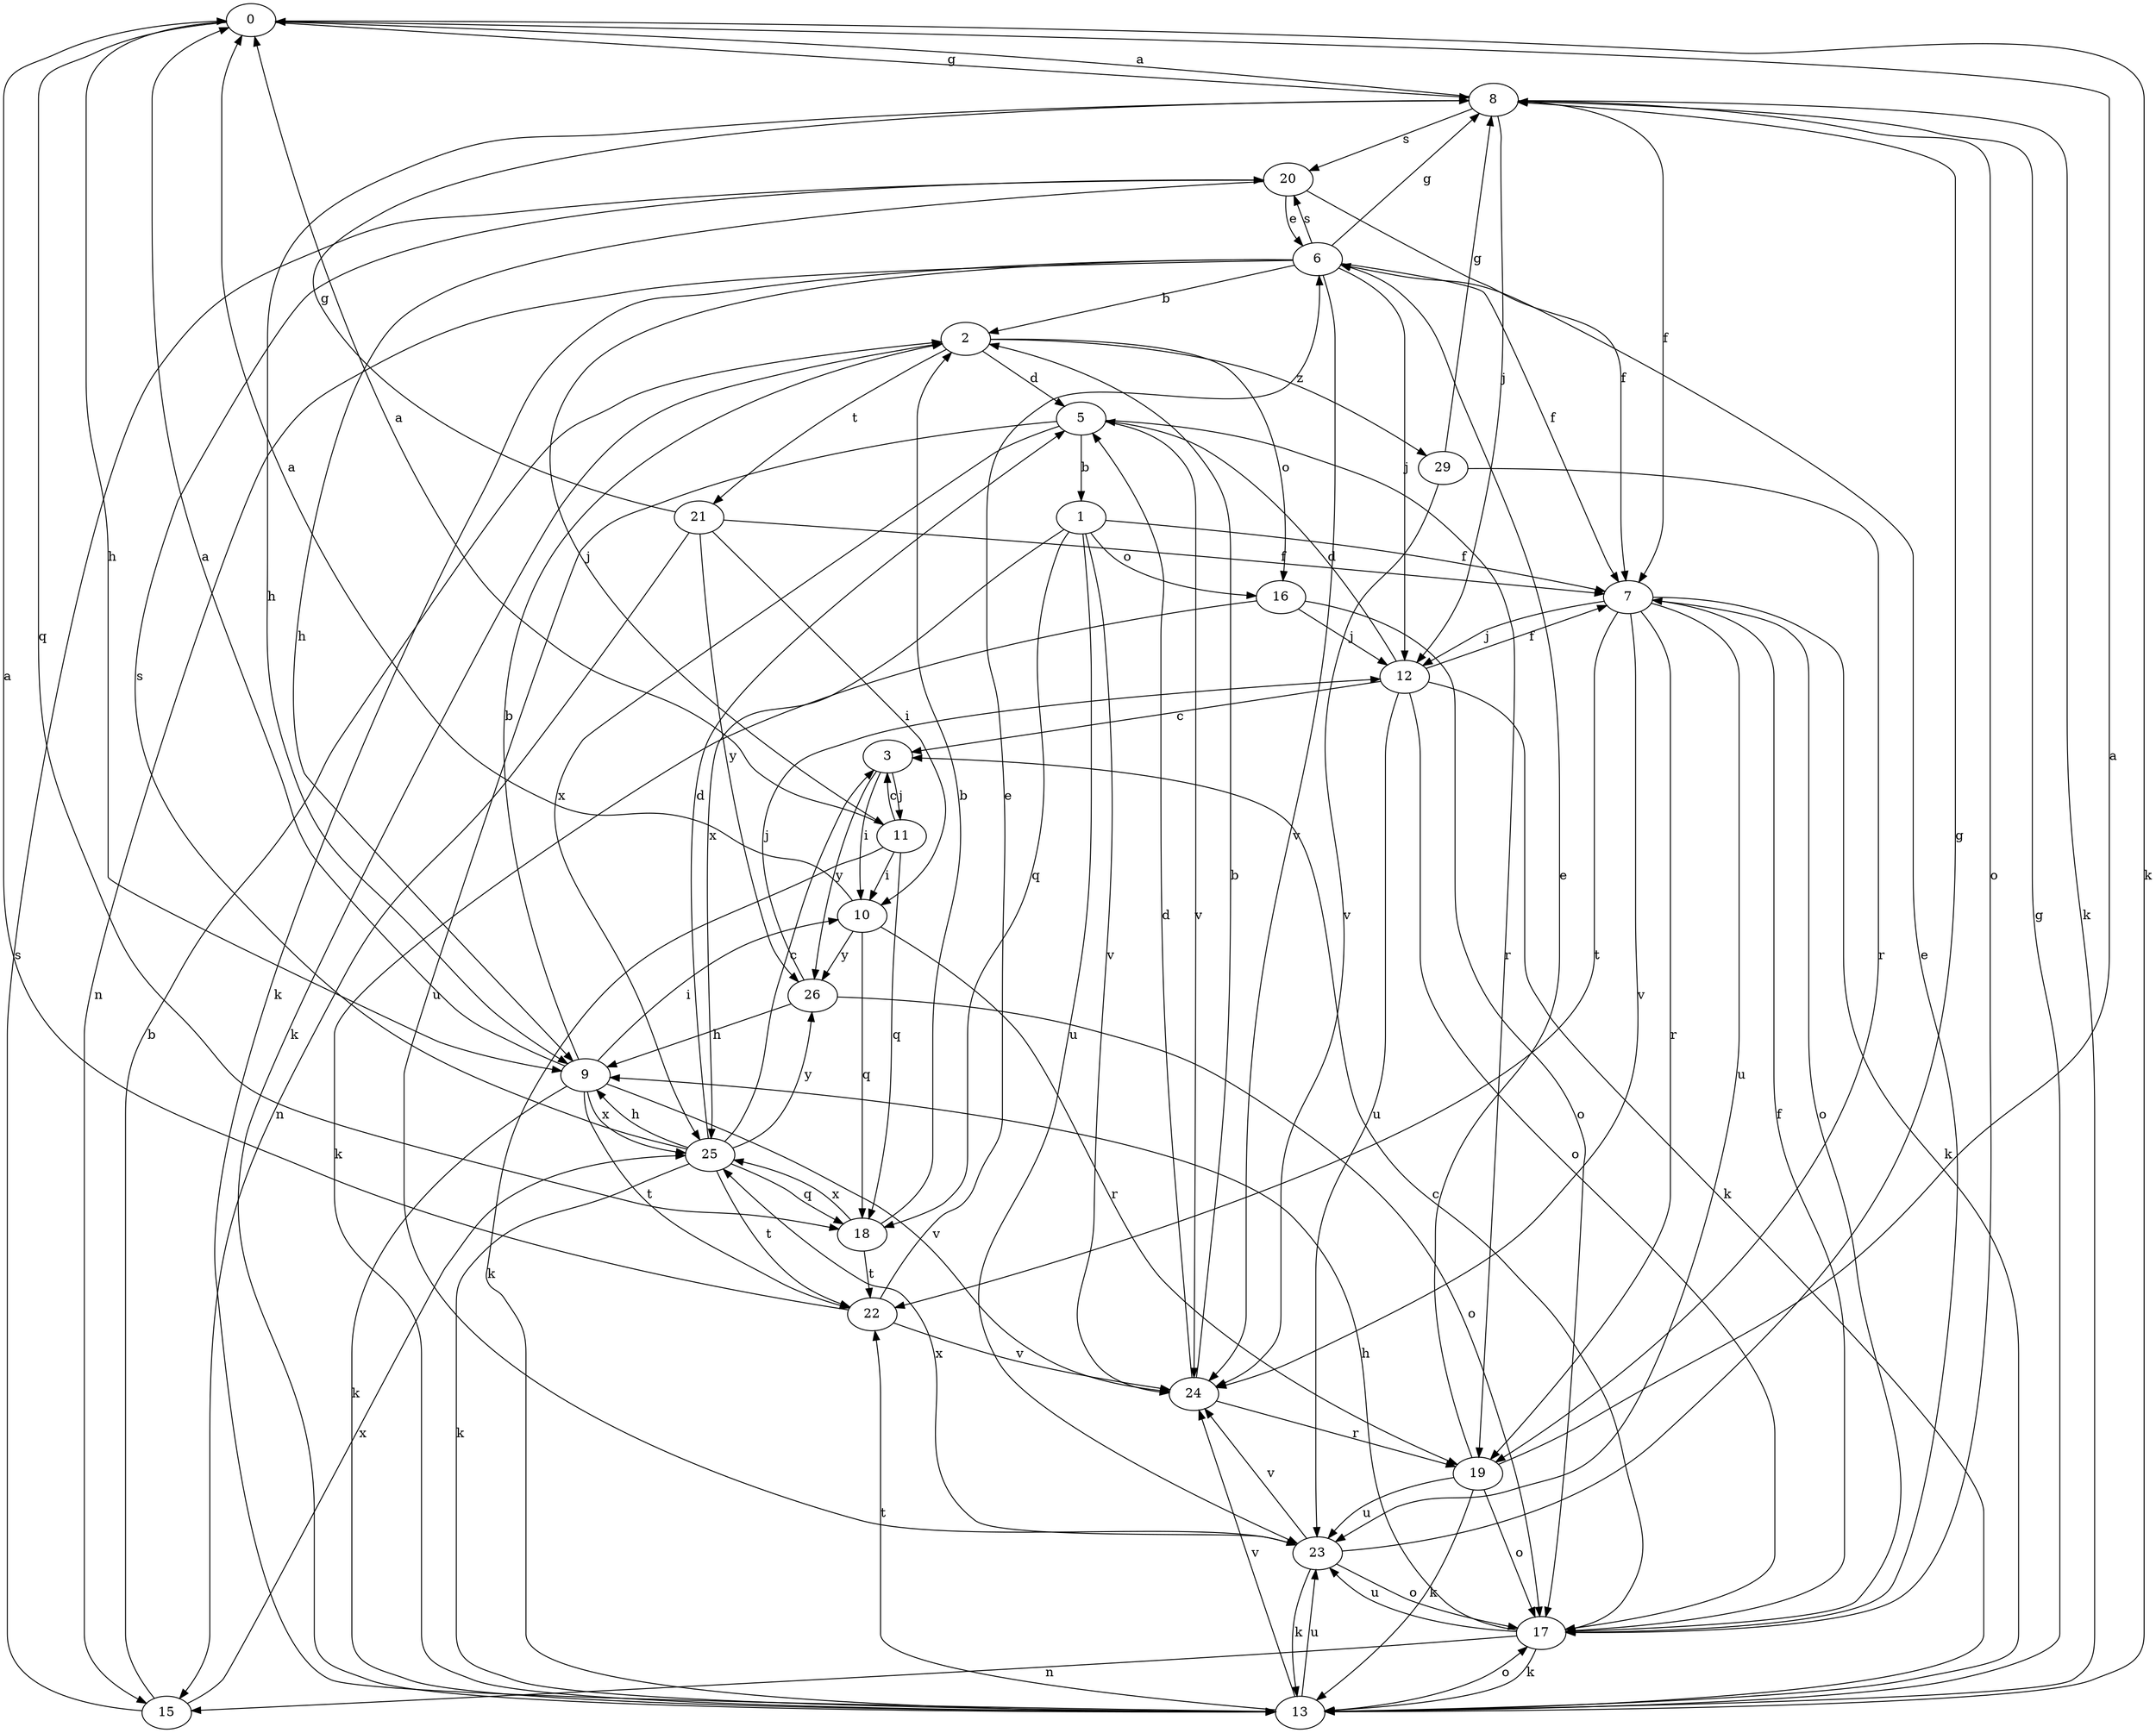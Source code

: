 strict digraph  {
0;
1;
2;
3;
5;
6;
7;
8;
9;
10;
11;
12;
13;
15;
16;
17;
18;
19;
20;
21;
22;
23;
24;
25;
26;
29;
0 -> 8  [label=g];
0 -> 9  [label=h];
0 -> 13  [label=k];
0 -> 18  [label=q];
1 -> 7  [label=f];
1 -> 16  [label=o];
1 -> 18  [label=q];
1 -> 23  [label=u];
1 -> 24  [label=v];
1 -> 25  [label=x];
2 -> 5  [label=d];
2 -> 13  [label=k];
2 -> 16  [label=o];
2 -> 21  [label=t];
2 -> 29  [label=z];
3 -> 10  [label=i];
3 -> 11  [label=j];
3 -> 26  [label=y];
5 -> 1  [label=b];
5 -> 19  [label=r];
5 -> 23  [label=u];
5 -> 24  [label=v];
5 -> 25  [label=x];
6 -> 2  [label=b];
6 -> 7  [label=f];
6 -> 8  [label=g];
6 -> 11  [label=j];
6 -> 12  [label=j];
6 -> 13  [label=k];
6 -> 15  [label=n];
6 -> 20  [label=s];
6 -> 24  [label=v];
7 -> 12  [label=j];
7 -> 13  [label=k];
7 -> 17  [label=o];
7 -> 19  [label=r];
7 -> 22  [label=t];
7 -> 23  [label=u];
7 -> 24  [label=v];
8 -> 0  [label=a];
8 -> 7  [label=f];
8 -> 9  [label=h];
8 -> 12  [label=j];
8 -> 13  [label=k];
8 -> 17  [label=o];
8 -> 20  [label=s];
9 -> 0  [label=a];
9 -> 2  [label=b];
9 -> 10  [label=i];
9 -> 13  [label=k];
9 -> 22  [label=t];
9 -> 24  [label=v];
9 -> 25  [label=x];
10 -> 0  [label=a];
10 -> 18  [label=q];
10 -> 19  [label=r];
10 -> 26  [label=y];
11 -> 0  [label=a];
11 -> 3  [label=c];
11 -> 10  [label=i];
11 -> 13  [label=k];
11 -> 18  [label=q];
12 -> 3  [label=c];
12 -> 5  [label=d];
12 -> 7  [label=f];
12 -> 13  [label=k];
12 -> 17  [label=o];
12 -> 23  [label=u];
13 -> 8  [label=g];
13 -> 17  [label=o];
13 -> 22  [label=t];
13 -> 23  [label=u];
13 -> 24  [label=v];
15 -> 2  [label=b];
15 -> 20  [label=s];
15 -> 25  [label=x];
16 -> 12  [label=j];
16 -> 13  [label=k];
16 -> 17  [label=o];
17 -> 3  [label=c];
17 -> 6  [label=e];
17 -> 7  [label=f];
17 -> 9  [label=h];
17 -> 13  [label=k];
17 -> 15  [label=n];
17 -> 23  [label=u];
18 -> 2  [label=b];
18 -> 22  [label=t];
18 -> 25  [label=x];
19 -> 0  [label=a];
19 -> 6  [label=e];
19 -> 13  [label=k];
19 -> 17  [label=o];
19 -> 23  [label=u];
20 -> 6  [label=e];
20 -> 7  [label=f];
20 -> 9  [label=h];
21 -> 7  [label=f];
21 -> 8  [label=g];
21 -> 10  [label=i];
21 -> 15  [label=n];
21 -> 26  [label=y];
22 -> 0  [label=a];
22 -> 6  [label=e];
22 -> 24  [label=v];
23 -> 8  [label=g];
23 -> 13  [label=k];
23 -> 17  [label=o];
23 -> 24  [label=v];
23 -> 25  [label=x];
24 -> 2  [label=b];
24 -> 5  [label=d];
24 -> 19  [label=r];
25 -> 3  [label=c];
25 -> 5  [label=d];
25 -> 9  [label=h];
25 -> 13  [label=k];
25 -> 18  [label=q];
25 -> 20  [label=s];
25 -> 22  [label=t];
25 -> 26  [label=y];
26 -> 9  [label=h];
26 -> 12  [label=j];
26 -> 17  [label=o];
29 -> 8  [label=g];
29 -> 19  [label=r];
29 -> 24  [label=v];
}
